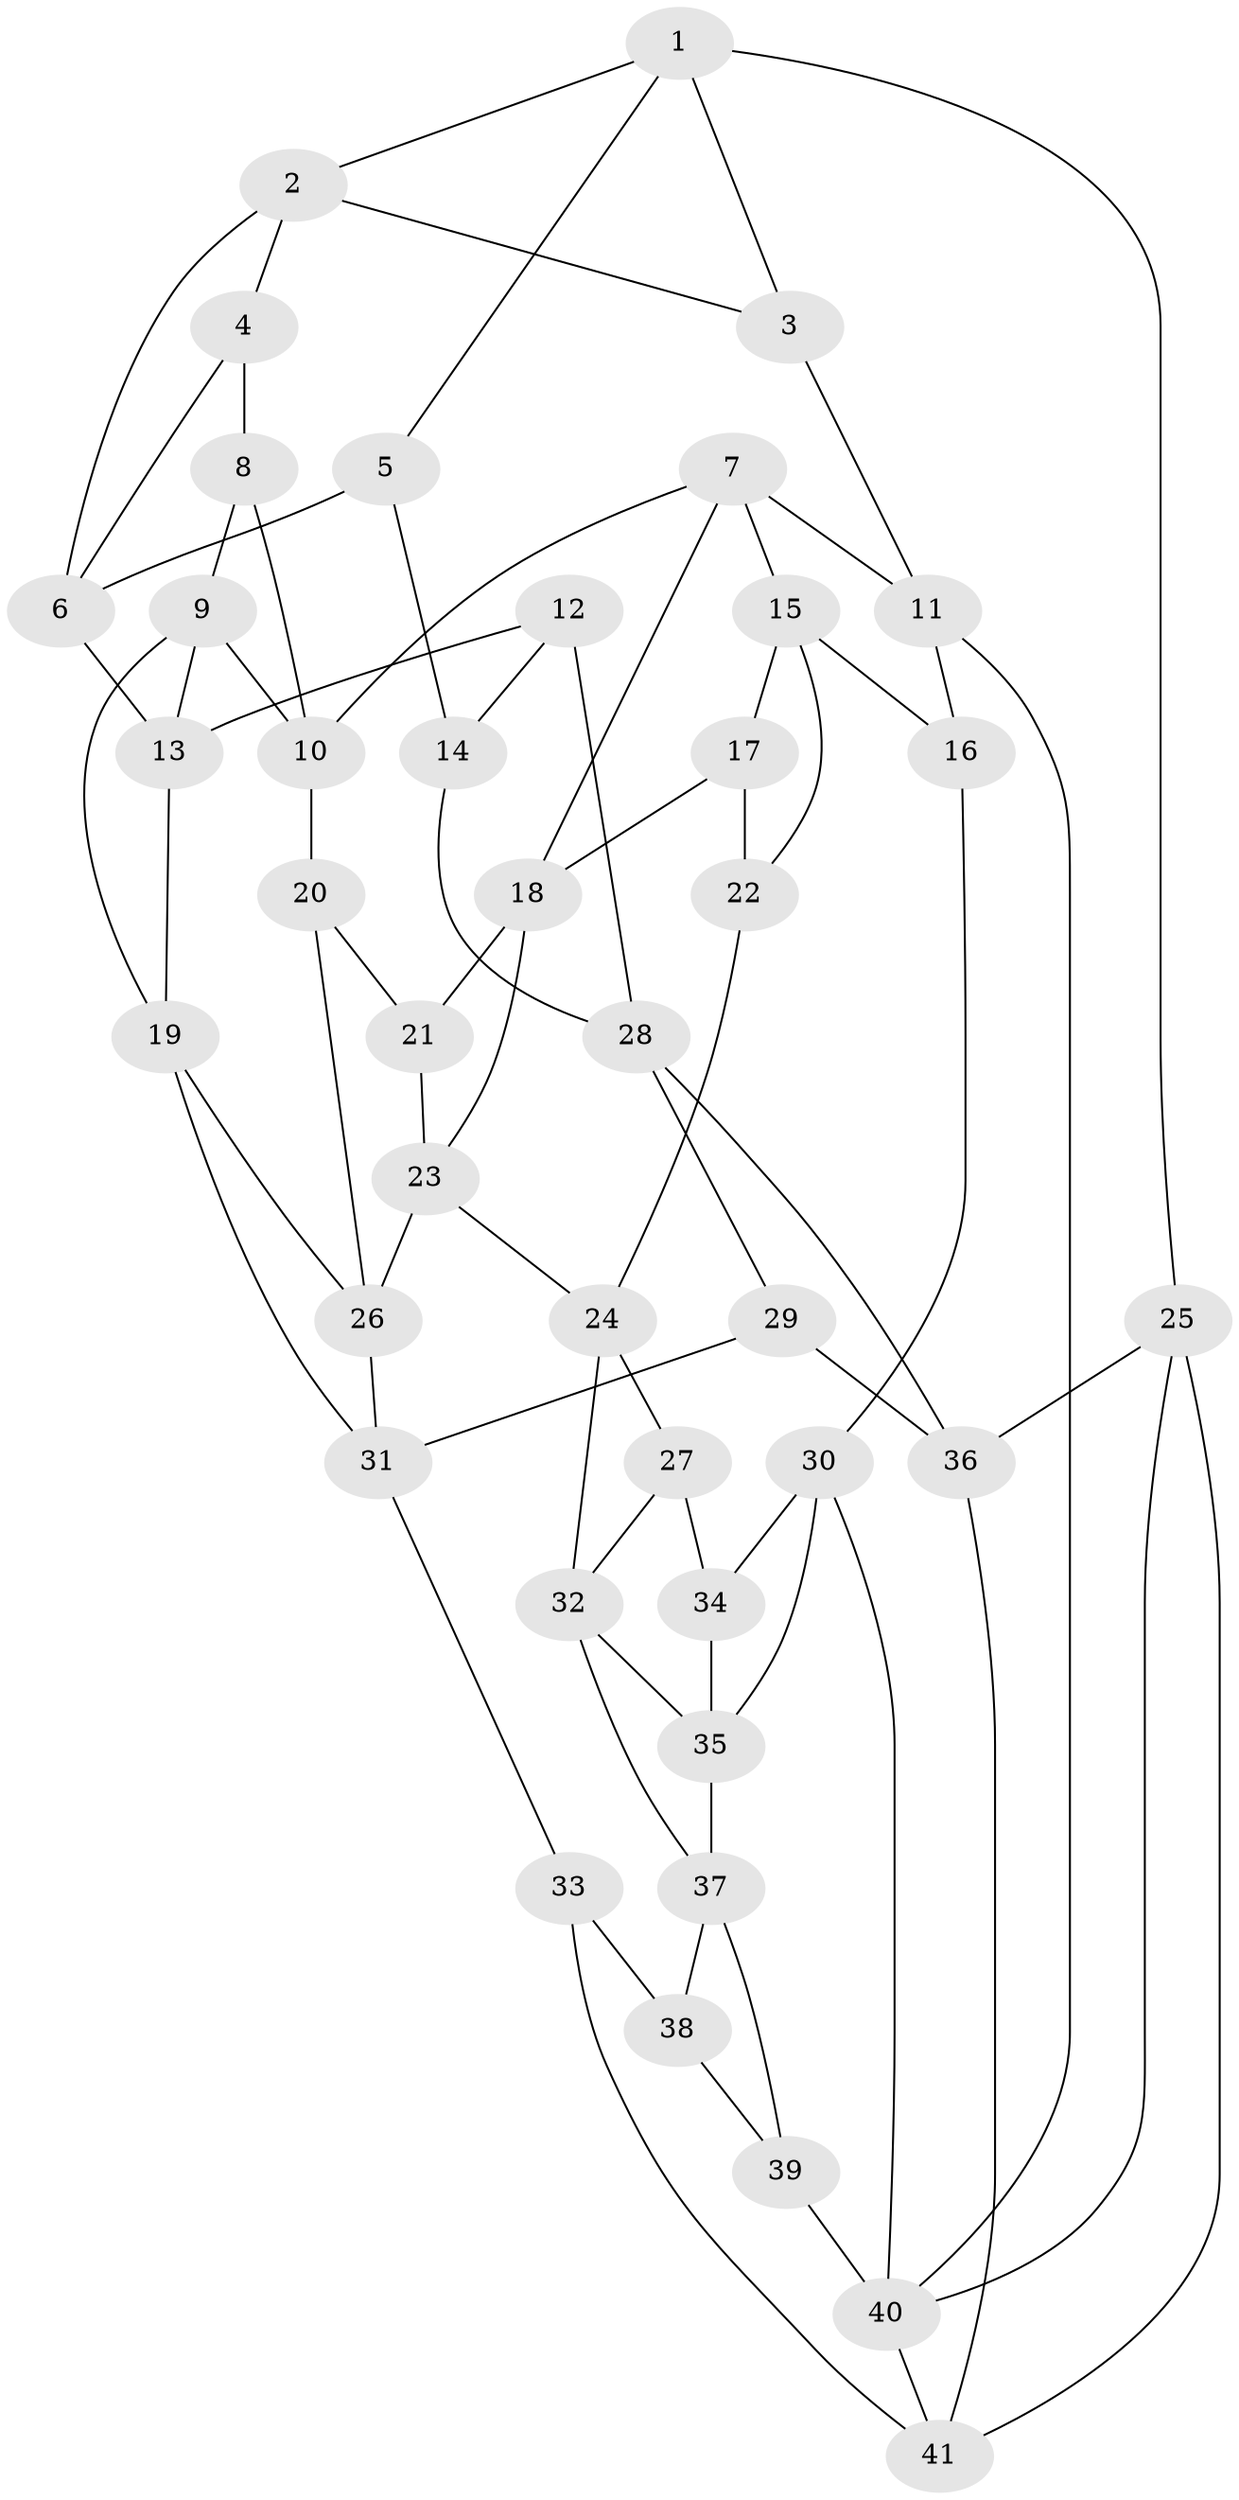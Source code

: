// original degree distribution, {3: 0.037037037037037035, 5: 0.48148148148148145, 4: 0.24691358024691357, 6: 0.2345679012345679}
// Generated by graph-tools (version 1.1) at 2025/03/03/09/25 03:03:18]
// undirected, 41 vertices, 74 edges
graph export_dot {
graph [start="1"]
  node [color=gray90,style=filled];
  1;
  2;
  3;
  4;
  5;
  6;
  7;
  8;
  9;
  10;
  11;
  12;
  13;
  14;
  15;
  16;
  17;
  18;
  19;
  20;
  21;
  22;
  23;
  24;
  25;
  26;
  27;
  28;
  29;
  30;
  31;
  32;
  33;
  34;
  35;
  36;
  37;
  38;
  39;
  40;
  41;
  1 -- 2 [weight=1.0];
  1 -- 3 [weight=1.0];
  1 -- 5 [weight=1.0];
  1 -- 25 [weight=1.0];
  2 -- 3 [weight=1.0];
  2 -- 4 [weight=1.0];
  2 -- 6 [weight=1.0];
  3 -- 11 [weight=2.0];
  4 -- 6 [weight=1.0];
  4 -- 8 [weight=2.0];
  5 -- 6 [weight=1.0];
  5 -- 14 [weight=2.0];
  6 -- 13 [weight=1.0];
  7 -- 10 [weight=1.0];
  7 -- 11 [weight=1.0];
  7 -- 15 [weight=1.0];
  7 -- 18 [weight=1.0];
  8 -- 9 [weight=1.0];
  8 -- 10 [weight=1.0];
  9 -- 10 [weight=1.0];
  9 -- 13 [weight=1.0];
  9 -- 19 [weight=1.0];
  10 -- 20 [weight=1.0];
  11 -- 16 [weight=1.0];
  11 -- 40 [weight=1.0];
  12 -- 13 [weight=1.0];
  12 -- 14 [weight=1.0];
  12 -- 28 [weight=1.0];
  13 -- 19 [weight=1.0];
  14 -- 28 [weight=1.0];
  15 -- 16 [weight=1.0];
  15 -- 17 [weight=1.0];
  15 -- 22 [weight=1.0];
  16 -- 30 [weight=1.0];
  17 -- 18 [weight=1.0];
  17 -- 22 [weight=1.0];
  18 -- 21 [weight=1.0];
  18 -- 23 [weight=1.0];
  19 -- 26 [weight=1.0];
  19 -- 31 [weight=1.0];
  20 -- 21 [weight=2.0];
  20 -- 26 [weight=1.0];
  21 -- 23 [weight=1.0];
  22 -- 24 [weight=1.0];
  23 -- 24 [weight=1.0];
  23 -- 26 [weight=1.0];
  24 -- 27 [weight=1.0];
  24 -- 32 [weight=1.0];
  25 -- 36 [weight=1.0];
  25 -- 40 [weight=1.0];
  25 -- 41 [weight=1.0];
  26 -- 31 [weight=1.0];
  27 -- 32 [weight=1.0];
  27 -- 34 [weight=1.0];
  28 -- 29 [weight=1.0];
  28 -- 36 [weight=1.0];
  29 -- 31 [weight=1.0];
  29 -- 36 [weight=1.0];
  30 -- 34 [weight=1.0];
  30 -- 35 [weight=1.0];
  30 -- 40 [weight=1.0];
  31 -- 33 [weight=1.0];
  32 -- 35 [weight=1.0];
  32 -- 37 [weight=1.0];
  33 -- 38 [weight=2.0];
  33 -- 41 [weight=1.0];
  34 -- 35 [weight=1.0];
  35 -- 37 [weight=1.0];
  36 -- 41 [weight=1.0];
  37 -- 38 [weight=1.0];
  37 -- 39 [weight=1.0];
  38 -- 39 [weight=1.0];
  39 -- 40 [weight=1.0];
  40 -- 41 [weight=1.0];
}

